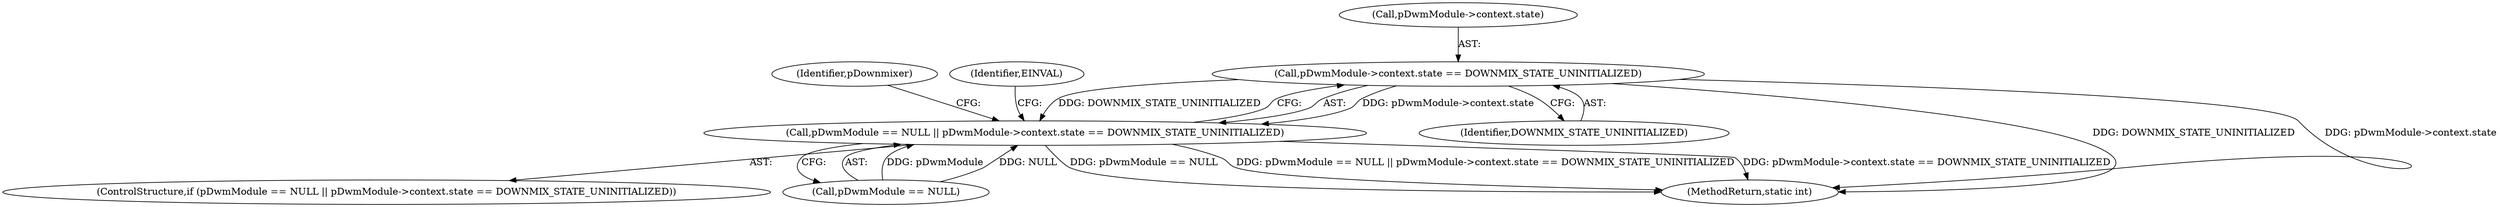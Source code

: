 digraph "0_Android_aeea52da00d210587fb3ed895de3d5f2e0264c88_0@pointer" {
"1000121" [label="(Call,pDwmModule->context.state == DOWNMIX_STATE_UNINITIALIZED)"];
"1000117" [label="(Call,pDwmModule == NULL || pDwmModule->context.state == DOWNMIX_STATE_UNINITIALIZED)"];
"1000127" [label="(Identifier,DOWNMIX_STATE_UNINITIALIZED)"];
"1000133" [label="(Identifier,pDownmixer)"];
"1000572" [label="(MethodReturn,static int)"];
"1000117" [label="(Call,pDwmModule == NULL || pDwmModule->context.state == DOWNMIX_STATE_UNINITIALIZED)"];
"1000122" [label="(Call,pDwmModule->context.state)"];
"1000121" [label="(Call,pDwmModule->context.state == DOWNMIX_STATE_UNINITIALIZED)"];
"1000116" [label="(ControlStructure,if (pDwmModule == NULL || pDwmModule->context.state == DOWNMIX_STATE_UNINITIALIZED))"];
"1000118" [label="(Call,pDwmModule == NULL)"];
"1000131" [label="(Identifier,EINVAL)"];
"1000121" -> "1000117"  [label="AST: "];
"1000121" -> "1000127"  [label="CFG: "];
"1000122" -> "1000121"  [label="AST: "];
"1000127" -> "1000121"  [label="AST: "];
"1000117" -> "1000121"  [label="CFG: "];
"1000121" -> "1000572"  [label="DDG: DOWNMIX_STATE_UNINITIALIZED"];
"1000121" -> "1000572"  [label="DDG: pDwmModule->context.state"];
"1000121" -> "1000117"  [label="DDG: pDwmModule->context.state"];
"1000121" -> "1000117"  [label="DDG: DOWNMIX_STATE_UNINITIALIZED"];
"1000117" -> "1000116"  [label="AST: "];
"1000117" -> "1000118"  [label="CFG: "];
"1000118" -> "1000117"  [label="AST: "];
"1000131" -> "1000117"  [label="CFG: "];
"1000133" -> "1000117"  [label="CFG: "];
"1000117" -> "1000572"  [label="DDG: pDwmModule == NULL || pDwmModule->context.state == DOWNMIX_STATE_UNINITIALIZED"];
"1000117" -> "1000572"  [label="DDG: pDwmModule->context.state == DOWNMIX_STATE_UNINITIALIZED"];
"1000117" -> "1000572"  [label="DDG: pDwmModule == NULL"];
"1000118" -> "1000117"  [label="DDG: pDwmModule"];
"1000118" -> "1000117"  [label="DDG: NULL"];
}
